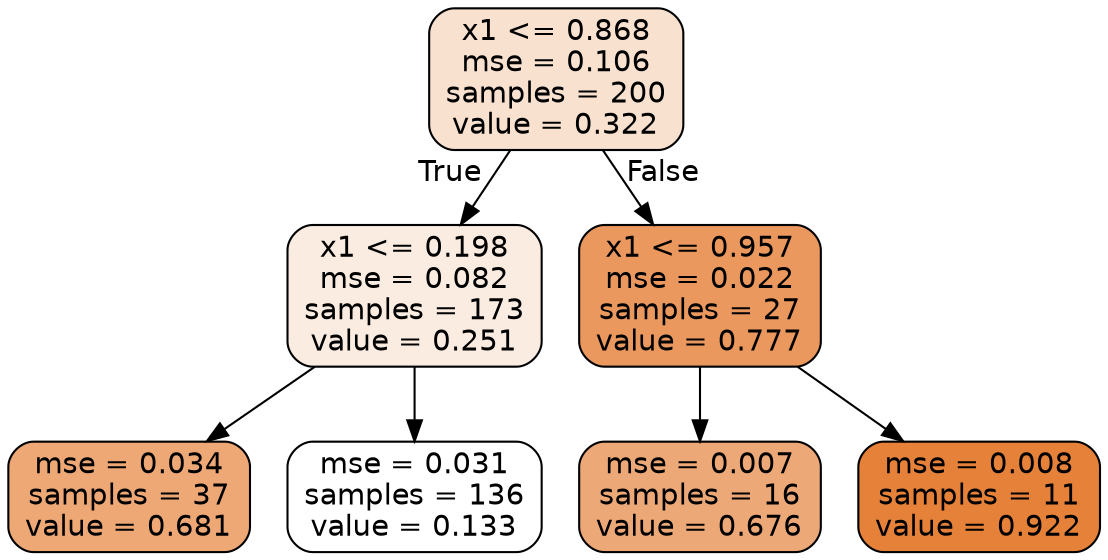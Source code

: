 digraph Tree {
node [shape=box, style="filled, rounded", color="black", fontname=helvetica] ;
edge [fontname=helvetica] ;
0 [label="x1 <= 0.868\nmse = 0.106\nsamples = 200\nvalue = 0.322", fillcolor="#f9e1d0"] ;
1 [label="x1 <= 0.198\nmse = 0.082\nsamples = 173\nvalue = 0.251", fillcolor="#fbece2"] ;
0 -> 1 [labeldistance=2.5, labelangle=45, headlabel="True"] ;
2 [label="mse = 0.034\nsamples = 37\nvalue = 0.681", fillcolor="#eda876"] ;
1 -> 2 ;
3 [label="mse = 0.031\nsamples = 136\nvalue = 0.133", fillcolor="#ffffff"] ;
1 -> 3 ;
4 [label="x1 <= 0.957\nmse = 0.022\nsamples = 27\nvalue = 0.777", fillcolor="#ea985e"] ;
0 -> 4 [labeldistance=2.5, labelangle=-45, headlabel="False"] ;
5 [label="mse = 0.007\nsamples = 16\nvalue = 0.676", fillcolor="#eda877"] ;
4 -> 5 ;
6 [label="mse = 0.008\nsamples = 11\nvalue = 0.922", fillcolor="#e58139"] ;
4 -> 6 ;
}